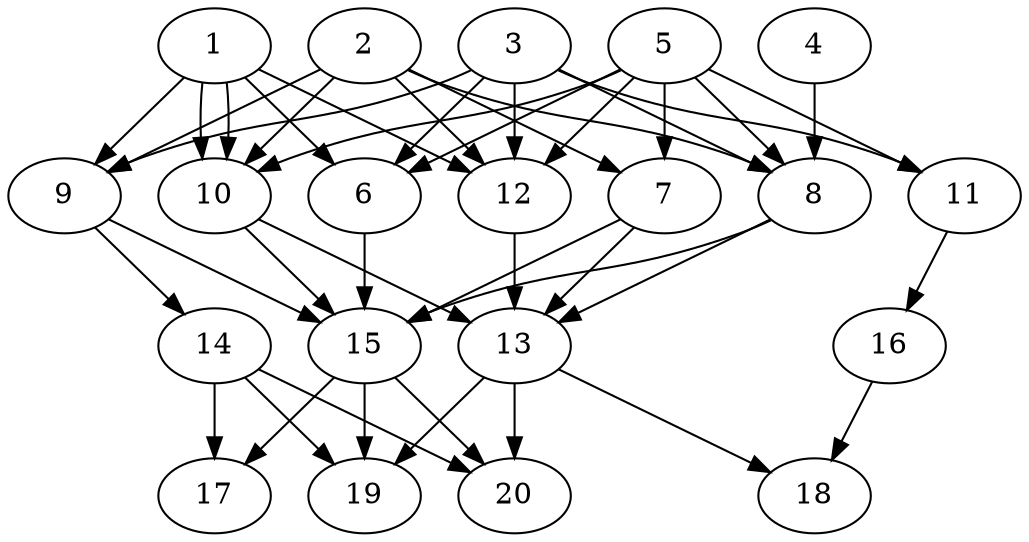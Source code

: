 // DAG automatically generated by daggen at Tue Jul 23 14:33:40 2019
// ./daggen --dot -n 20 --ccr 0.3 --fat 0.6 --regular 0.5 --density 0.8 --mindata 5242880 --maxdata 52428800 
digraph G {
  1 [size="133017600", alpha="0.14", expect_size="39905280"] 
  1 -> 6 [size ="39905280"]
  1 -> 9 [size ="39905280"]
  1 -> 10 [size ="39905280"]
  1 -> 10 [size ="39905280"]
  1 -> 12 [size ="39905280"]
  2 [size="72417280", alpha="0.00", expect_size="21725184"] 
  2 -> 7 [size ="21725184"]
  2 -> 8 [size ="21725184"]
  2 -> 9 [size ="21725184"]
  2 -> 10 [size ="21725184"]
  2 -> 12 [size ="21725184"]
  3 [size="87490560", alpha="0.04", expect_size="26247168"] 
  3 -> 6 [size ="26247168"]
  3 -> 8 [size ="26247168"]
  3 -> 9 [size ="26247168"]
  3 -> 11 [size ="26247168"]
  3 -> 12 [size ="26247168"]
  4 [size="118282240", alpha="0.17", expect_size="35484672"] 
  4 -> 8 [size ="35484672"]
  5 [size="22210560", alpha="0.05", expect_size="6663168"] 
  5 -> 6 [size ="6663168"]
  5 -> 7 [size ="6663168"]
  5 -> 8 [size ="6663168"]
  5 -> 10 [size ="6663168"]
  5 -> 11 [size ="6663168"]
  5 -> 12 [size ="6663168"]
  6 [size="38488747", alpha="0.14", expect_size="11546624"] 
  6 -> 15 [size ="11546624"]
  7 [size="102765227", alpha="0.09", expect_size="30829568"] 
  7 -> 13 [size ="30829568"]
  7 -> 15 [size ="30829568"]
  8 [size="133853867", alpha="0.13", expect_size="40156160"] 
  8 -> 13 [size ="40156160"]
  8 -> 15 [size ="40156160"]
  9 [size="145585493", alpha="0.03", expect_size="43675648"] 
  9 -> 14 [size ="43675648"]
  9 -> 15 [size ="43675648"]
  10 [size="63300267", alpha="0.07", expect_size="18990080"] 
  10 -> 13 [size ="18990080"]
  10 -> 15 [size ="18990080"]
  11 [size="23135573", alpha="0.03", expect_size="6940672"] 
  11 -> 16 [size ="6940672"]
  12 [size="134799360", alpha="0.16", expect_size="40439808"] 
  12 -> 13 [size ="40439808"]
  13 [size="135212373", alpha="0.02", expect_size="40563712"] 
  13 -> 18 [size ="40563712"]
  13 -> 19 [size ="40563712"]
  13 -> 20 [size ="40563712"]
  14 [size="167396693", alpha="0.13", expect_size="50219008"] 
  14 -> 17 [size ="50219008"]
  14 -> 19 [size ="50219008"]
  14 -> 20 [size ="50219008"]
  15 [size="146315947", alpha="0.19", expect_size="43894784"] 
  15 -> 17 [size ="43894784"]
  15 -> 19 [size ="43894784"]
  15 -> 20 [size ="43894784"]
  16 [size="25262080", alpha="0.10", expect_size="7578624"] 
  16 -> 18 [size ="7578624"]
  17 [size="139134293", alpha="0.07", expect_size="41740288"] 
  18 [size="48940373", alpha="0.14", expect_size="14682112"] 
  19 [size="148831573", alpha="0.14", expect_size="44649472"] 
  20 [size="18213547", alpha="0.10", expect_size="5464064"] 
}
